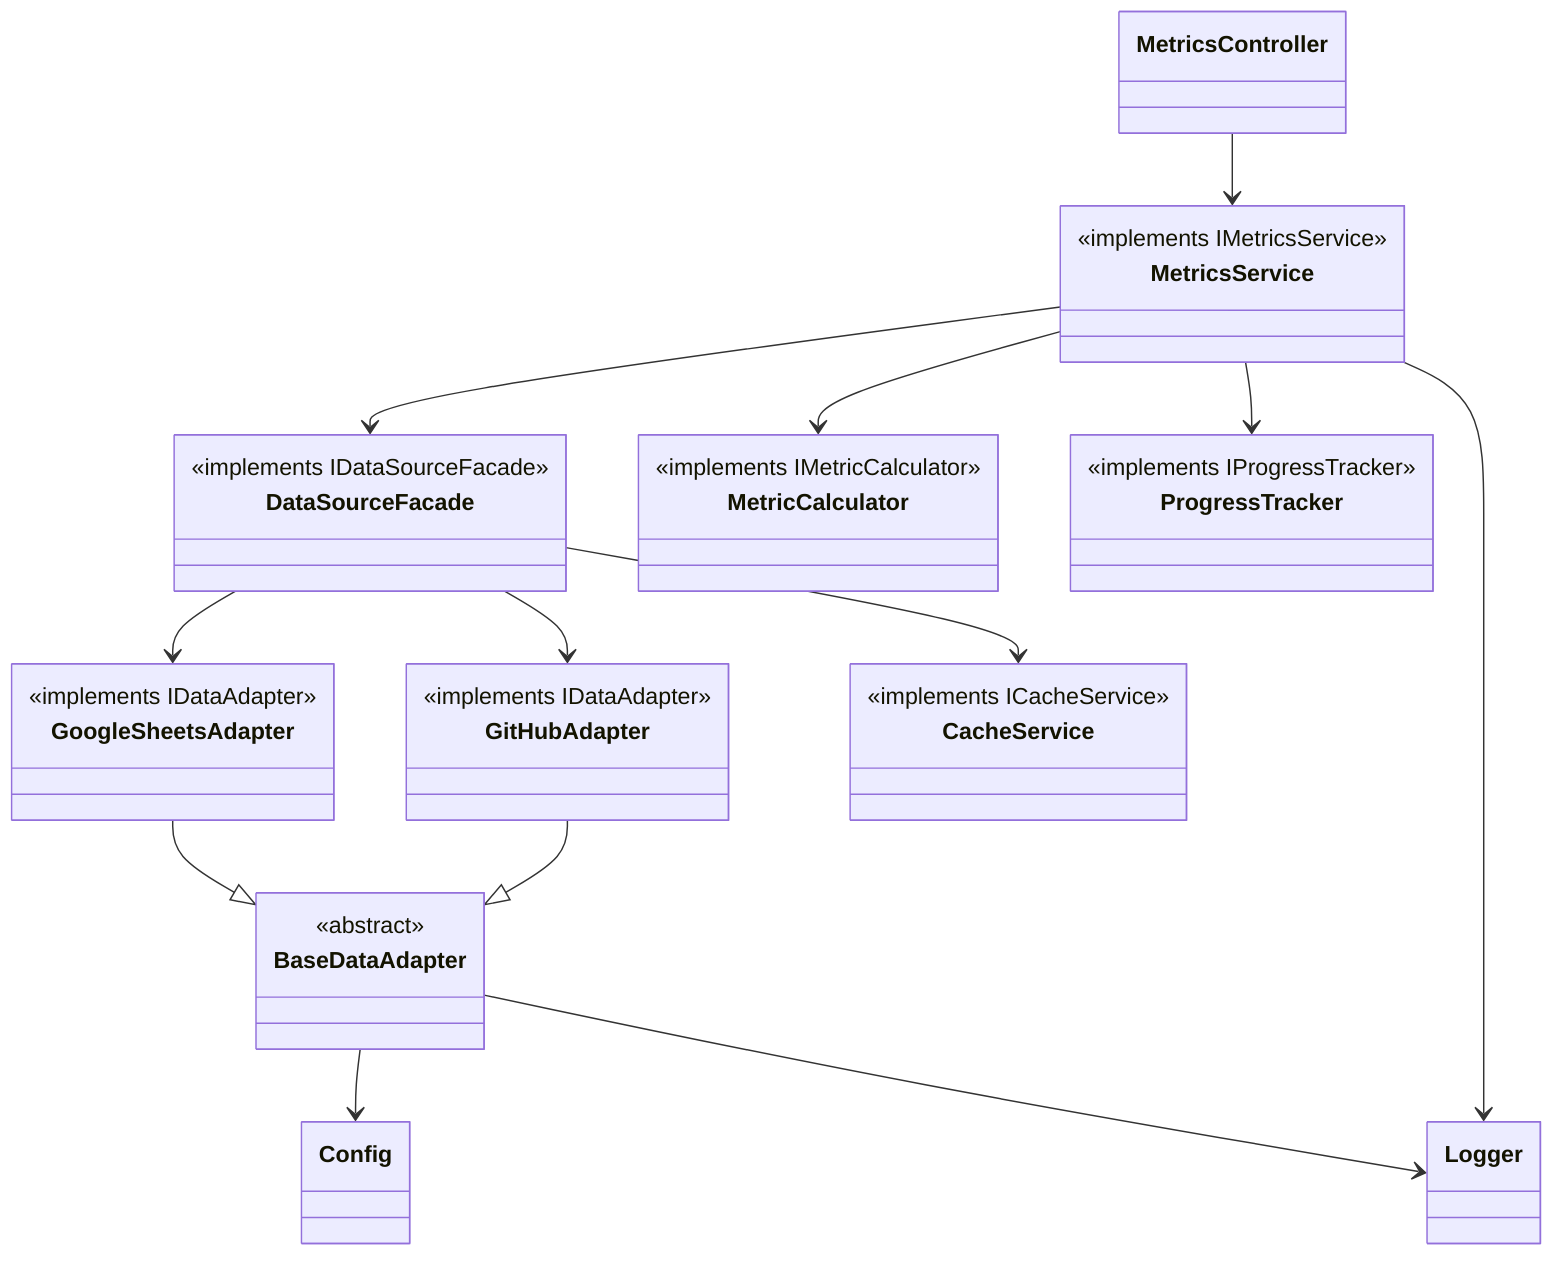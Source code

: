 classDiagram
    MetricsController --> MetricsService
    MetricsService --> DataSourceFacade
    MetricsService --> MetricCalculator
    MetricsService --> ProgressTracker
    MetricsService --> Logger
    DataSourceFacade --> GoogleSheetsAdapter
    DataSourceFacade --> GitHubAdapter
    DataSourceFacade --> CacheService
    GoogleSheetsAdapter --|> BaseDataAdapter
    GitHubAdapter --|> BaseDataAdapter
    BaseDataAdapter --> Config
    BaseDataAdapter --> Logger
    
    class MetricsService {
        <<implements IMetricsService>>
    }
    class DataSourceFacade {
        <<implements IDataSourceFacade>>
    }
    class GoogleSheetsAdapter {
        <<implements IDataAdapter>>
    }
    class GitHubAdapter {
        <<implements IDataAdapter>>
    }
    class BaseDataAdapter {
        <<abstract>>
    }
    class MetricCalculator {
        <<implements IMetricCalculator>>
    }
    class ProgressTracker {
        <<implements IProgressTracker>>
    }
    class CacheService {
        <<implements ICacheService>>
    }